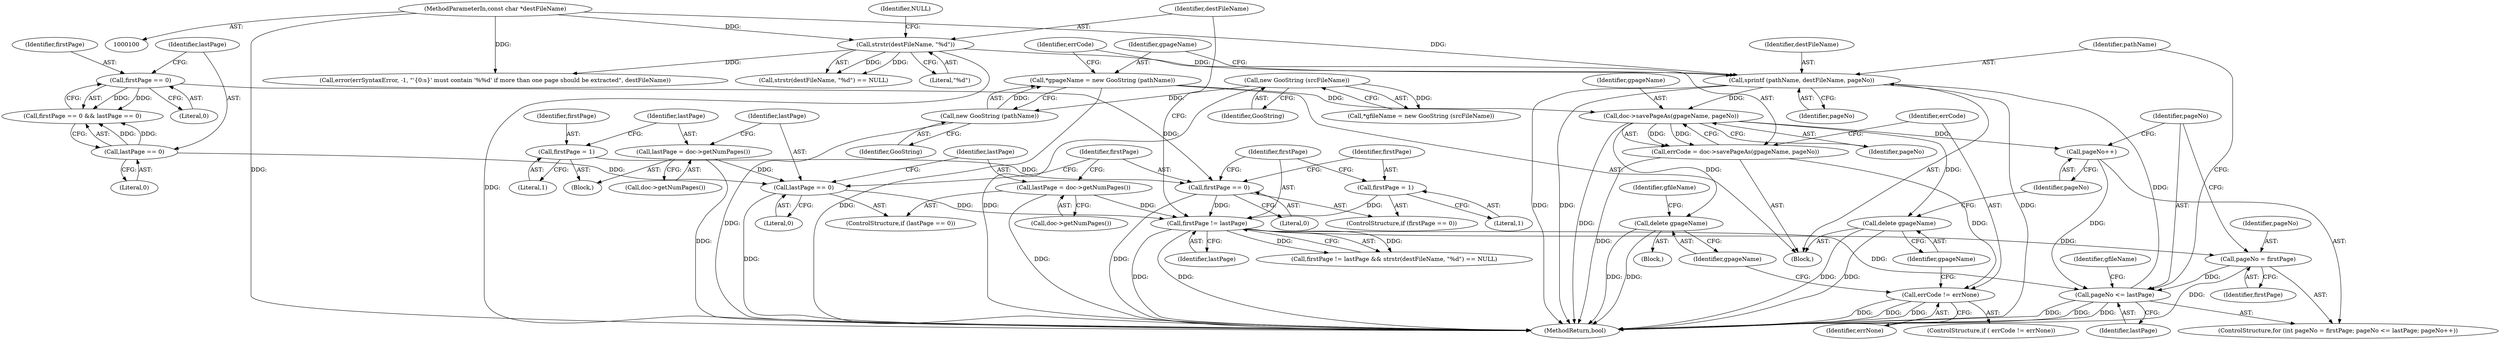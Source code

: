 digraph "1_poppler_b8682d868ddf7f741e93b791588af0932893f95c@API" {
"1000186" [label="(Call,sprintf (pathName, destFileName, pageNo))"];
"1000162" [label="(Call,strstr(destFileName, \"%d\"))"];
"1000102" [label="(MethodParameterIn,const char *destFileName)"];
"1000180" [label="(Call,pageNo <= lastPage)"];
"1000177" [label="(Call,pageNo = firstPage)"];
"1000158" [label="(Call,firstPage != lastPage)"];
"1000150" [label="(Call,firstPage == 0)"];
"1000129" [label="(Call,firstPage == 0)"];
"1000136" [label="(Call,firstPage = 1)"];
"1000153" [label="(Call,firstPage = 1)"];
"1000143" [label="(Call,lastPage == 0)"];
"1000139" [label="(Call,lastPage = doc->getNumPages())"];
"1000132" [label="(Call,lastPage == 0)"];
"1000146" [label="(Call,lastPage = doc->getNumPages())"];
"1000183" [label="(Call,pageNo++)"];
"1000198" [label="(Call,doc->savePageAs(gpageName, pageNo))"];
"1000191" [label="(Call,*gpageName = new GooString (pathName))"];
"1000193" [label="(Call,new GooString (pathName))"];
"1000108" [label="(Call,new GooString (srcFileName))"];
"1000186" [label="(Call,sprintf (pathName, destFileName, pageNo))"];
"1000196" [label="(Call,errCode = doc->savePageAs(gpageName, pageNo))"];
"1000202" [label="(Call,errCode != errNone)"];
"1000206" [label="(Call,delete gpageName)"];
"1000212" [label="(Call,delete gpageName)"];
"1000150" [label="(Call,firstPage == 0)"];
"1000204" [label="(Identifier,errNone)"];
"1000137" [label="(Identifier,firstPage)"];
"1000109" [label="(Identifier,GooString)"];
"1000149" [label="(ControlStructure,if (firstPage == 0))"];
"1000102" [label="(MethodParameterIn,const char *destFileName)"];
"1000141" [label="(Call,doc->getNumPages())"];
"1000151" [label="(Identifier,firstPage)"];
"1000201" [label="(ControlStructure,if ( errCode != errNone))"];
"1000162" [label="(Call,strstr(destFileName, \"%d\"))"];
"1000160" [label="(Identifier,lastPage)"];
"1000167" [label="(Call,error(errSyntaxError, -1, \"'{0:s}' must contain '%%d' if more than one page should be extracted\", destFileName))"];
"1000153" [label="(Call,firstPage = 1)"];
"1000146" [label="(Call,lastPage = doc->getNumPages())"];
"1000147" [label="(Identifier,lastPage)"];
"1000193" [label="(Call,new GooString (pathName))"];
"1000198" [label="(Call,doc->savePageAs(gpageName, pageNo))"];
"1000129" [label="(Call,firstPage == 0)"];
"1000202" [label="(Call,errCode != errNone)"];
"1000213" [label="(Identifier,gpageName)"];
"1000184" [label="(Identifier,pageNo)"];
"1000165" [label="(Identifier,NULL)"];
"1000164" [label="(Literal,\"%d\")"];
"1000197" [label="(Identifier,errCode)"];
"1000180" [label="(Call,pageNo <= lastPage)"];
"1000189" [label="(Identifier,pageNo)"];
"1000152" [label="(Literal,0)"];
"1000175" [label="(ControlStructure,for (int pageNo = firstPage; pageNo <= lastPage; pageNo++))"];
"1000192" [label="(Identifier,gpageName)"];
"1000177" [label="(Call,pageNo = firstPage)"];
"1000178" [label="(Identifier,pageNo)"];
"1000212" [label="(Call,delete gpageName)"];
"1000157" [label="(Call,firstPage != lastPage && strstr(destFileName, \"%d\") == NULL)"];
"1000218" [label="(MethodReturn,bool)"];
"1000194" [label="(Identifier,GooString)"];
"1000139" [label="(Call,lastPage = doc->getNumPages())"];
"1000182" [label="(Identifier,lastPage)"];
"1000159" [label="(Identifier,firstPage)"];
"1000163" [label="(Identifier,destFileName)"];
"1000161" [label="(Call,strstr(destFileName, \"%d\") == NULL)"];
"1000186" [label="(Call,sprintf (pathName, destFileName, pageNo))"];
"1000143" [label="(Call,lastPage == 0)"];
"1000136" [label="(Call,firstPage = 1)"];
"1000131" [label="(Literal,0)"];
"1000132" [label="(Call,lastPage == 0)"];
"1000191" [label="(Call,*gpageName = new GooString (pathName))"];
"1000188" [label="(Identifier,destFileName)"];
"1000187" [label="(Identifier,pathName)"];
"1000148" [label="(Call,doc->getNumPages())"];
"1000200" [label="(Identifier,pageNo)"];
"1000106" [label="(Call,*gfileName = new GooString (srcFileName))"];
"1000128" [label="(Call,firstPage == 0 && lastPage == 0)"];
"1000183" [label="(Call,pageNo++)"];
"1000158" [label="(Call,firstPage != lastPage)"];
"1000133" [label="(Identifier,lastPage)"];
"1000179" [label="(Identifier,firstPage)"];
"1000138" [label="(Literal,1)"];
"1000155" [label="(Literal,1)"];
"1000199" [label="(Identifier,gpageName)"];
"1000134" [label="(Literal,0)"];
"1000209" [label="(Identifier,gfileName)"];
"1000145" [label="(Literal,0)"];
"1000154" [label="(Identifier,firstPage)"];
"1000140" [label="(Identifier,lastPage)"];
"1000206" [label="(Call,delete gpageName)"];
"1000215" [label="(Identifier,gfileName)"];
"1000142" [label="(ControlStructure,if (lastPage == 0))"];
"1000108" [label="(Call,new GooString (srcFileName))"];
"1000135" [label="(Block,)"];
"1000203" [label="(Identifier,errCode)"];
"1000205" [label="(Block,)"];
"1000196" [label="(Call,errCode = doc->savePageAs(gpageName, pageNo))"];
"1000181" [label="(Identifier,pageNo)"];
"1000207" [label="(Identifier,gpageName)"];
"1000185" [label="(Block,)"];
"1000144" [label="(Identifier,lastPage)"];
"1000130" [label="(Identifier,firstPage)"];
"1000186" -> "1000185"  [label="AST: "];
"1000186" -> "1000189"  [label="CFG: "];
"1000187" -> "1000186"  [label="AST: "];
"1000188" -> "1000186"  [label="AST: "];
"1000189" -> "1000186"  [label="AST: "];
"1000192" -> "1000186"  [label="CFG: "];
"1000186" -> "1000218"  [label="DDG: "];
"1000186" -> "1000218"  [label="DDG: "];
"1000186" -> "1000218"  [label="DDG: "];
"1000162" -> "1000186"  [label="DDG: "];
"1000102" -> "1000186"  [label="DDG: "];
"1000180" -> "1000186"  [label="DDG: "];
"1000186" -> "1000198"  [label="DDG: "];
"1000162" -> "1000161"  [label="AST: "];
"1000162" -> "1000164"  [label="CFG: "];
"1000163" -> "1000162"  [label="AST: "];
"1000164" -> "1000162"  [label="AST: "];
"1000165" -> "1000162"  [label="CFG: "];
"1000162" -> "1000218"  [label="DDG: "];
"1000162" -> "1000161"  [label="DDG: "];
"1000162" -> "1000161"  [label="DDG: "];
"1000102" -> "1000162"  [label="DDG: "];
"1000162" -> "1000167"  [label="DDG: "];
"1000102" -> "1000100"  [label="AST: "];
"1000102" -> "1000218"  [label="DDG: "];
"1000102" -> "1000167"  [label="DDG: "];
"1000180" -> "1000175"  [label="AST: "];
"1000180" -> "1000182"  [label="CFG: "];
"1000181" -> "1000180"  [label="AST: "];
"1000182" -> "1000180"  [label="AST: "];
"1000187" -> "1000180"  [label="CFG: "];
"1000215" -> "1000180"  [label="CFG: "];
"1000180" -> "1000218"  [label="DDG: "];
"1000180" -> "1000218"  [label="DDG: "];
"1000180" -> "1000218"  [label="DDG: "];
"1000177" -> "1000180"  [label="DDG: "];
"1000183" -> "1000180"  [label="DDG: "];
"1000158" -> "1000180"  [label="DDG: "];
"1000177" -> "1000175"  [label="AST: "];
"1000177" -> "1000179"  [label="CFG: "];
"1000178" -> "1000177"  [label="AST: "];
"1000179" -> "1000177"  [label="AST: "];
"1000181" -> "1000177"  [label="CFG: "];
"1000177" -> "1000218"  [label="DDG: "];
"1000158" -> "1000177"  [label="DDG: "];
"1000158" -> "1000157"  [label="AST: "];
"1000158" -> "1000160"  [label="CFG: "];
"1000159" -> "1000158"  [label="AST: "];
"1000160" -> "1000158"  [label="AST: "];
"1000163" -> "1000158"  [label="CFG: "];
"1000157" -> "1000158"  [label="CFG: "];
"1000158" -> "1000218"  [label="DDG: "];
"1000158" -> "1000218"  [label="DDG: "];
"1000158" -> "1000157"  [label="DDG: "];
"1000158" -> "1000157"  [label="DDG: "];
"1000150" -> "1000158"  [label="DDG: "];
"1000153" -> "1000158"  [label="DDG: "];
"1000143" -> "1000158"  [label="DDG: "];
"1000146" -> "1000158"  [label="DDG: "];
"1000150" -> "1000149"  [label="AST: "];
"1000150" -> "1000152"  [label="CFG: "];
"1000151" -> "1000150"  [label="AST: "];
"1000152" -> "1000150"  [label="AST: "];
"1000154" -> "1000150"  [label="CFG: "];
"1000159" -> "1000150"  [label="CFG: "];
"1000150" -> "1000218"  [label="DDG: "];
"1000129" -> "1000150"  [label="DDG: "];
"1000136" -> "1000150"  [label="DDG: "];
"1000129" -> "1000128"  [label="AST: "];
"1000129" -> "1000131"  [label="CFG: "];
"1000130" -> "1000129"  [label="AST: "];
"1000131" -> "1000129"  [label="AST: "];
"1000133" -> "1000129"  [label="CFG: "];
"1000128" -> "1000129"  [label="CFG: "];
"1000129" -> "1000128"  [label="DDG: "];
"1000129" -> "1000128"  [label="DDG: "];
"1000136" -> "1000135"  [label="AST: "];
"1000136" -> "1000138"  [label="CFG: "];
"1000137" -> "1000136"  [label="AST: "];
"1000138" -> "1000136"  [label="AST: "];
"1000140" -> "1000136"  [label="CFG: "];
"1000153" -> "1000149"  [label="AST: "];
"1000153" -> "1000155"  [label="CFG: "];
"1000154" -> "1000153"  [label="AST: "];
"1000155" -> "1000153"  [label="AST: "];
"1000159" -> "1000153"  [label="CFG: "];
"1000143" -> "1000142"  [label="AST: "];
"1000143" -> "1000145"  [label="CFG: "];
"1000144" -> "1000143"  [label="AST: "];
"1000145" -> "1000143"  [label="AST: "];
"1000147" -> "1000143"  [label="CFG: "];
"1000151" -> "1000143"  [label="CFG: "];
"1000143" -> "1000218"  [label="DDG: "];
"1000139" -> "1000143"  [label="DDG: "];
"1000132" -> "1000143"  [label="DDG: "];
"1000139" -> "1000135"  [label="AST: "];
"1000139" -> "1000141"  [label="CFG: "];
"1000140" -> "1000139"  [label="AST: "];
"1000141" -> "1000139"  [label="AST: "];
"1000144" -> "1000139"  [label="CFG: "];
"1000139" -> "1000218"  [label="DDG: "];
"1000132" -> "1000128"  [label="AST: "];
"1000132" -> "1000134"  [label="CFG: "];
"1000133" -> "1000132"  [label="AST: "];
"1000134" -> "1000132"  [label="AST: "];
"1000128" -> "1000132"  [label="CFG: "];
"1000132" -> "1000128"  [label="DDG: "];
"1000132" -> "1000128"  [label="DDG: "];
"1000146" -> "1000142"  [label="AST: "];
"1000146" -> "1000148"  [label="CFG: "];
"1000147" -> "1000146"  [label="AST: "];
"1000148" -> "1000146"  [label="AST: "];
"1000151" -> "1000146"  [label="CFG: "];
"1000146" -> "1000218"  [label="DDG: "];
"1000183" -> "1000175"  [label="AST: "];
"1000183" -> "1000184"  [label="CFG: "];
"1000184" -> "1000183"  [label="AST: "];
"1000181" -> "1000183"  [label="CFG: "];
"1000198" -> "1000183"  [label="DDG: "];
"1000198" -> "1000196"  [label="AST: "];
"1000198" -> "1000200"  [label="CFG: "];
"1000199" -> "1000198"  [label="AST: "];
"1000200" -> "1000198"  [label="AST: "];
"1000196" -> "1000198"  [label="CFG: "];
"1000198" -> "1000218"  [label="DDG: "];
"1000198" -> "1000196"  [label="DDG: "];
"1000198" -> "1000196"  [label="DDG: "];
"1000191" -> "1000198"  [label="DDG: "];
"1000198" -> "1000206"  [label="DDG: "];
"1000198" -> "1000212"  [label="DDG: "];
"1000191" -> "1000185"  [label="AST: "];
"1000191" -> "1000193"  [label="CFG: "];
"1000192" -> "1000191"  [label="AST: "];
"1000193" -> "1000191"  [label="AST: "];
"1000197" -> "1000191"  [label="CFG: "];
"1000191" -> "1000218"  [label="DDG: "];
"1000193" -> "1000191"  [label="DDG: "];
"1000193" -> "1000194"  [label="CFG: "];
"1000194" -> "1000193"  [label="AST: "];
"1000193" -> "1000218"  [label="DDG: "];
"1000108" -> "1000193"  [label="DDG: "];
"1000108" -> "1000106"  [label="AST: "];
"1000108" -> "1000109"  [label="CFG: "];
"1000109" -> "1000108"  [label="AST: "];
"1000106" -> "1000108"  [label="CFG: "];
"1000108" -> "1000218"  [label="DDG: "];
"1000108" -> "1000106"  [label="DDG: "];
"1000196" -> "1000185"  [label="AST: "];
"1000197" -> "1000196"  [label="AST: "];
"1000203" -> "1000196"  [label="CFG: "];
"1000196" -> "1000218"  [label="DDG: "];
"1000196" -> "1000202"  [label="DDG: "];
"1000202" -> "1000201"  [label="AST: "];
"1000202" -> "1000204"  [label="CFG: "];
"1000203" -> "1000202"  [label="AST: "];
"1000204" -> "1000202"  [label="AST: "];
"1000207" -> "1000202"  [label="CFG: "];
"1000213" -> "1000202"  [label="CFG: "];
"1000202" -> "1000218"  [label="DDG: "];
"1000202" -> "1000218"  [label="DDG: "];
"1000202" -> "1000218"  [label="DDG: "];
"1000206" -> "1000205"  [label="AST: "];
"1000206" -> "1000207"  [label="CFG: "];
"1000207" -> "1000206"  [label="AST: "];
"1000209" -> "1000206"  [label="CFG: "];
"1000206" -> "1000218"  [label="DDG: "];
"1000206" -> "1000218"  [label="DDG: "];
"1000212" -> "1000185"  [label="AST: "];
"1000212" -> "1000213"  [label="CFG: "];
"1000213" -> "1000212"  [label="AST: "];
"1000184" -> "1000212"  [label="CFG: "];
"1000212" -> "1000218"  [label="DDG: "];
"1000212" -> "1000218"  [label="DDG: "];
}
